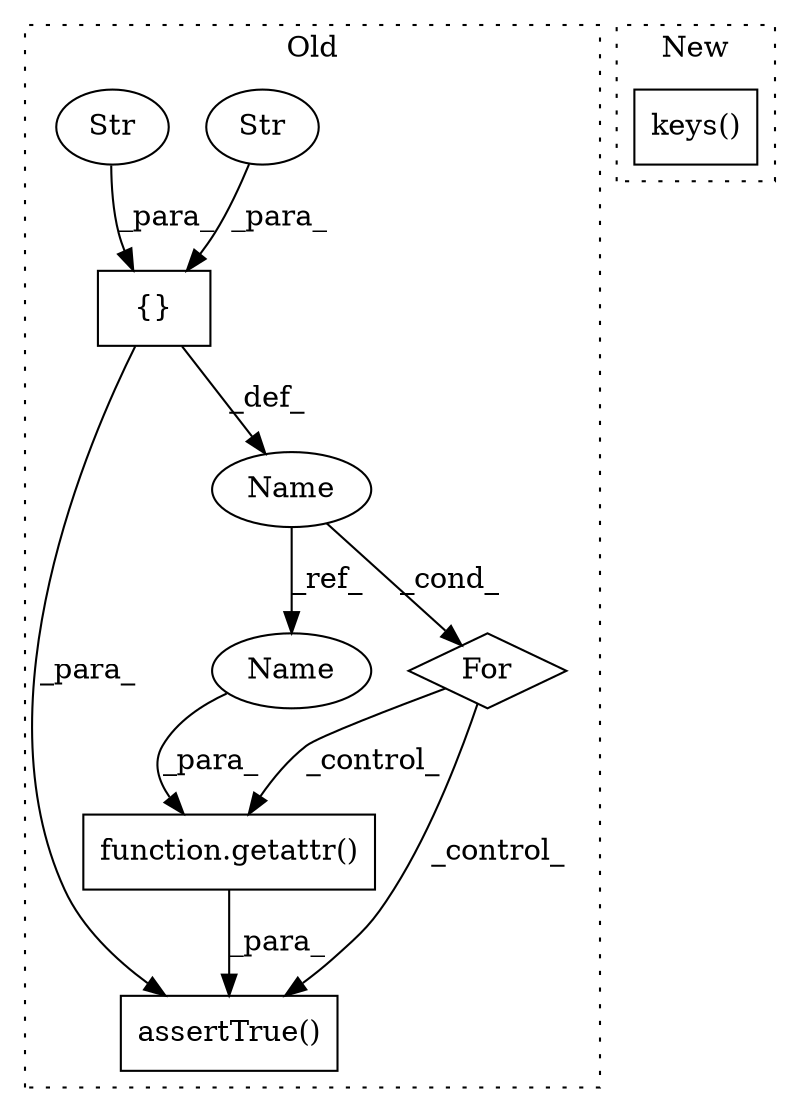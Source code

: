 digraph G {
subgraph cluster0 {
1 [label="function.getattr()" a="75" s="5830,5845" l="8,1" shape="box"];
3 [label="assertTrue()" a="75" s="5810,5858" l="16,1" shape="box"];
4 [label="{}" a="59" s="5563,5785" l="14,0" shape="box"];
5 [label="Str" a="66" s="5665" l="17" shape="ellipse"];
6 [label="Str" a="66" s="5696" l="17" shape="ellipse"];
7 [label="Name" a="87" s="5555" l="4" shape="ellipse"];
8 [label="For" a="107" s="5551,5796" l="4,14" shape="diamond"];
9 [label="Name" a="87" s="5841" l="4" shape="ellipse"];
label = "Old";
style="dotted";
}
subgraph cluster1 {
2 [label="keys()" a="75" s="5744" l="33" shape="box"];
label = "New";
style="dotted";
}
1 -> 3 [label="_para_"];
4 -> 7 [label="_def_"];
4 -> 3 [label="_para_"];
5 -> 4 [label="_para_"];
6 -> 4 [label="_para_"];
7 -> 9 [label="_ref_"];
7 -> 8 [label="_cond_"];
8 -> 1 [label="_control_"];
8 -> 3 [label="_control_"];
9 -> 1 [label="_para_"];
}